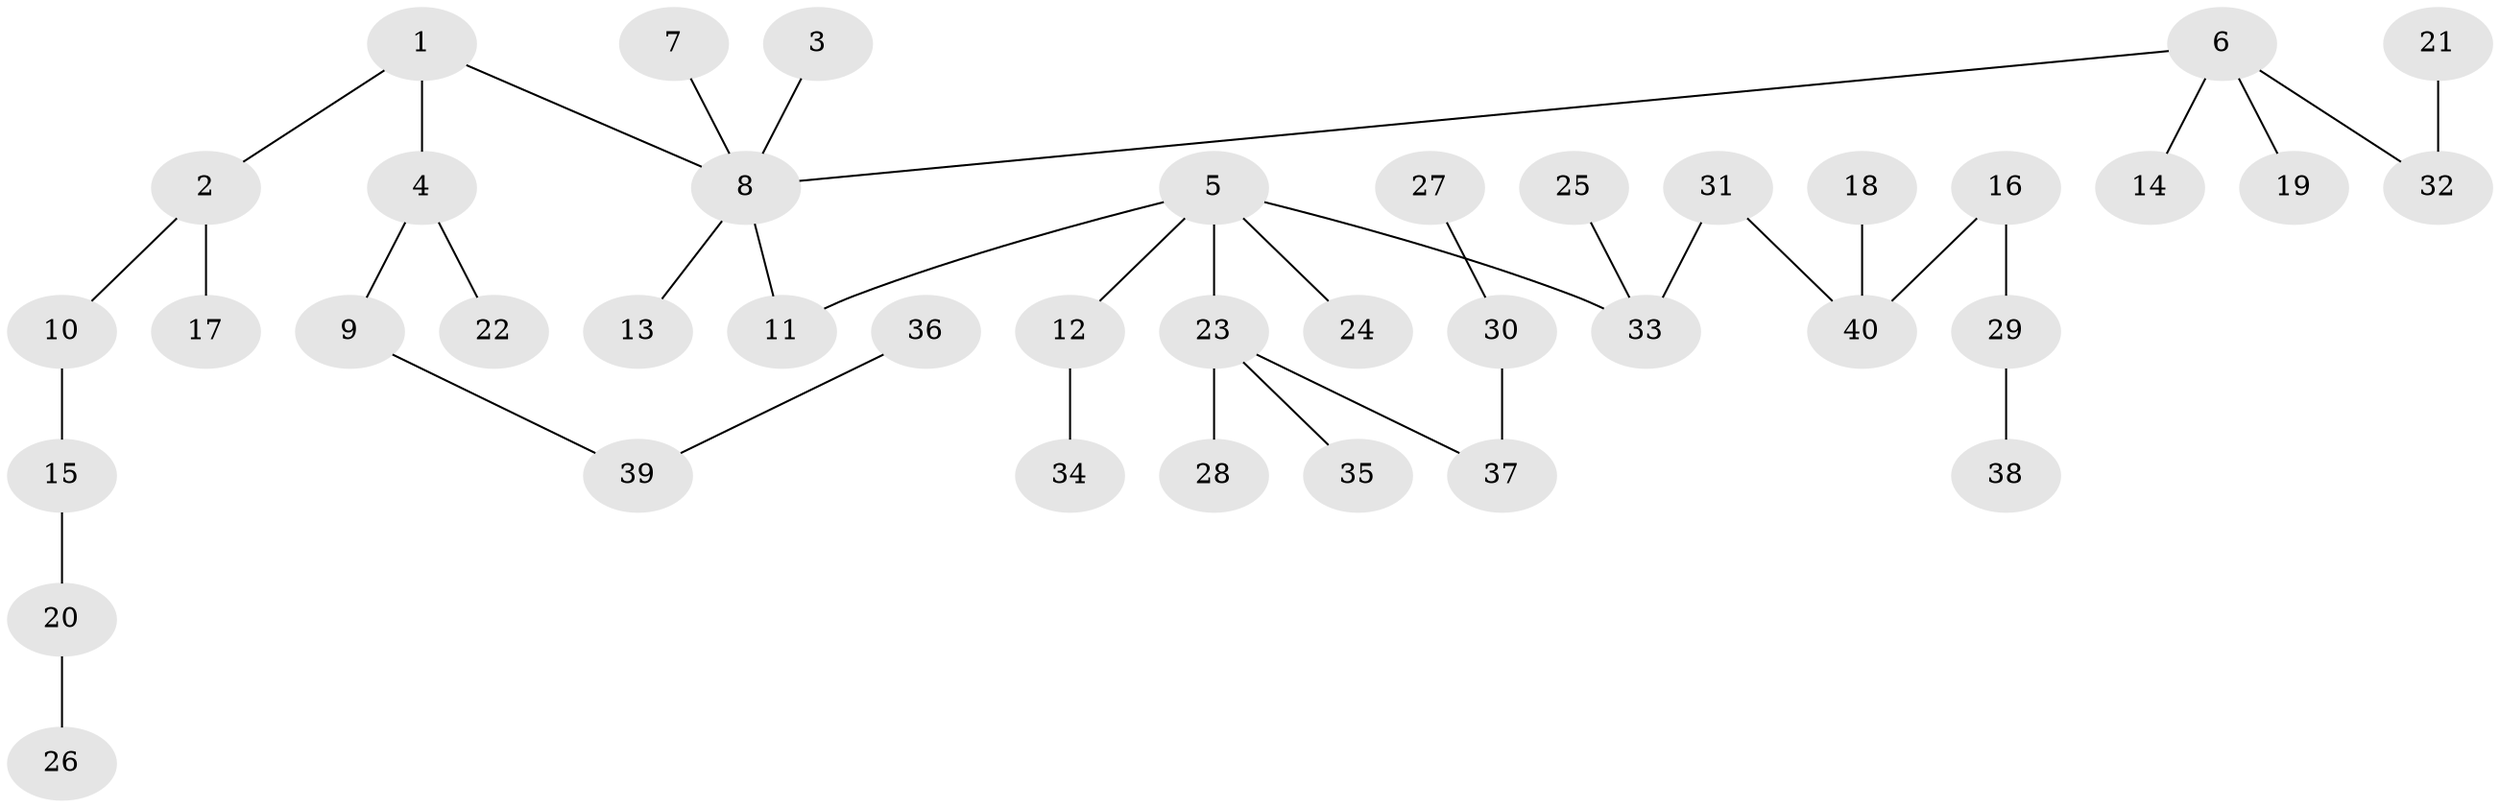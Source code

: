 // original degree distribution, {3: 0.18461538461538463, 7: 0.015384615384615385, 1: 0.47692307692307695, 5: 0.03076923076923077, 4: 0.046153846153846156, 2: 0.24615384615384617}
// Generated by graph-tools (version 1.1) at 2025/37/03/04/25 23:37:16]
// undirected, 40 vertices, 39 edges
graph export_dot {
  node [color=gray90,style=filled];
  1;
  2;
  3;
  4;
  5;
  6;
  7;
  8;
  9;
  10;
  11;
  12;
  13;
  14;
  15;
  16;
  17;
  18;
  19;
  20;
  21;
  22;
  23;
  24;
  25;
  26;
  27;
  28;
  29;
  30;
  31;
  32;
  33;
  34;
  35;
  36;
  37;
  38;
  39;
  40;
  1 -- 2 [weight=1.0];
  1 -- 4 [weight=1.0];
  1 -- 8 [weight=1.0];
  2 -- 10 [weight=1.0];
  2 -- 17 [weight=1.0];
  3 -- 8 [weight=1.0];
  4 -- 9 [weight=1.0];
  4 -- 22 [weight=1.0];
  5 -- 11 [weight=1.0];
  5 -- 12 [weight=1.0];
  5 -- 23 [weight=1.0];
  5 -- 24 [weight=1.0];
  5 -- 33 [weight=1.0];
  6 -- 8 [weight=1.0];
  6 -- 14 [weight=1.0];
  6 -- 19 [weight=1.0];
  6 -- 32 [weight=1.0];
  7 -- 8 [weight=1.0];
  8 -- 11 [weight=1.0];
  8 -- 13 [weight=1.0];
  9 -- 39 [weight=1.0];
  10 -- 15 [weight=1.0];
  12 -- 34 [weight=1.0];
  15 -- 20 [weight=1.0];
  16 -- 29 [weight=1.0];
  16 -- 40 [weight=1.0];
  18 -- 40 [weight=1.0];
  20 -- 26 [weight=1.0];
  21 -- 32 [weight=1.0];
  23 -- 28 [weight=1.0];
  23 -- 35 [weight=1.0];
  23 -- 37 [weight=1.0];
  25 -- 33 [weight=1.0];
  27 -- 30 [weight=1.0];
  29 -- 38 [weight=1.0];
  30 -- 37 [weight=1.0];
  31 -- 33 [weight=1.0];
  31 -- 40 [weight=1.0];
  36 -- 39 [weight=1.0];
}

